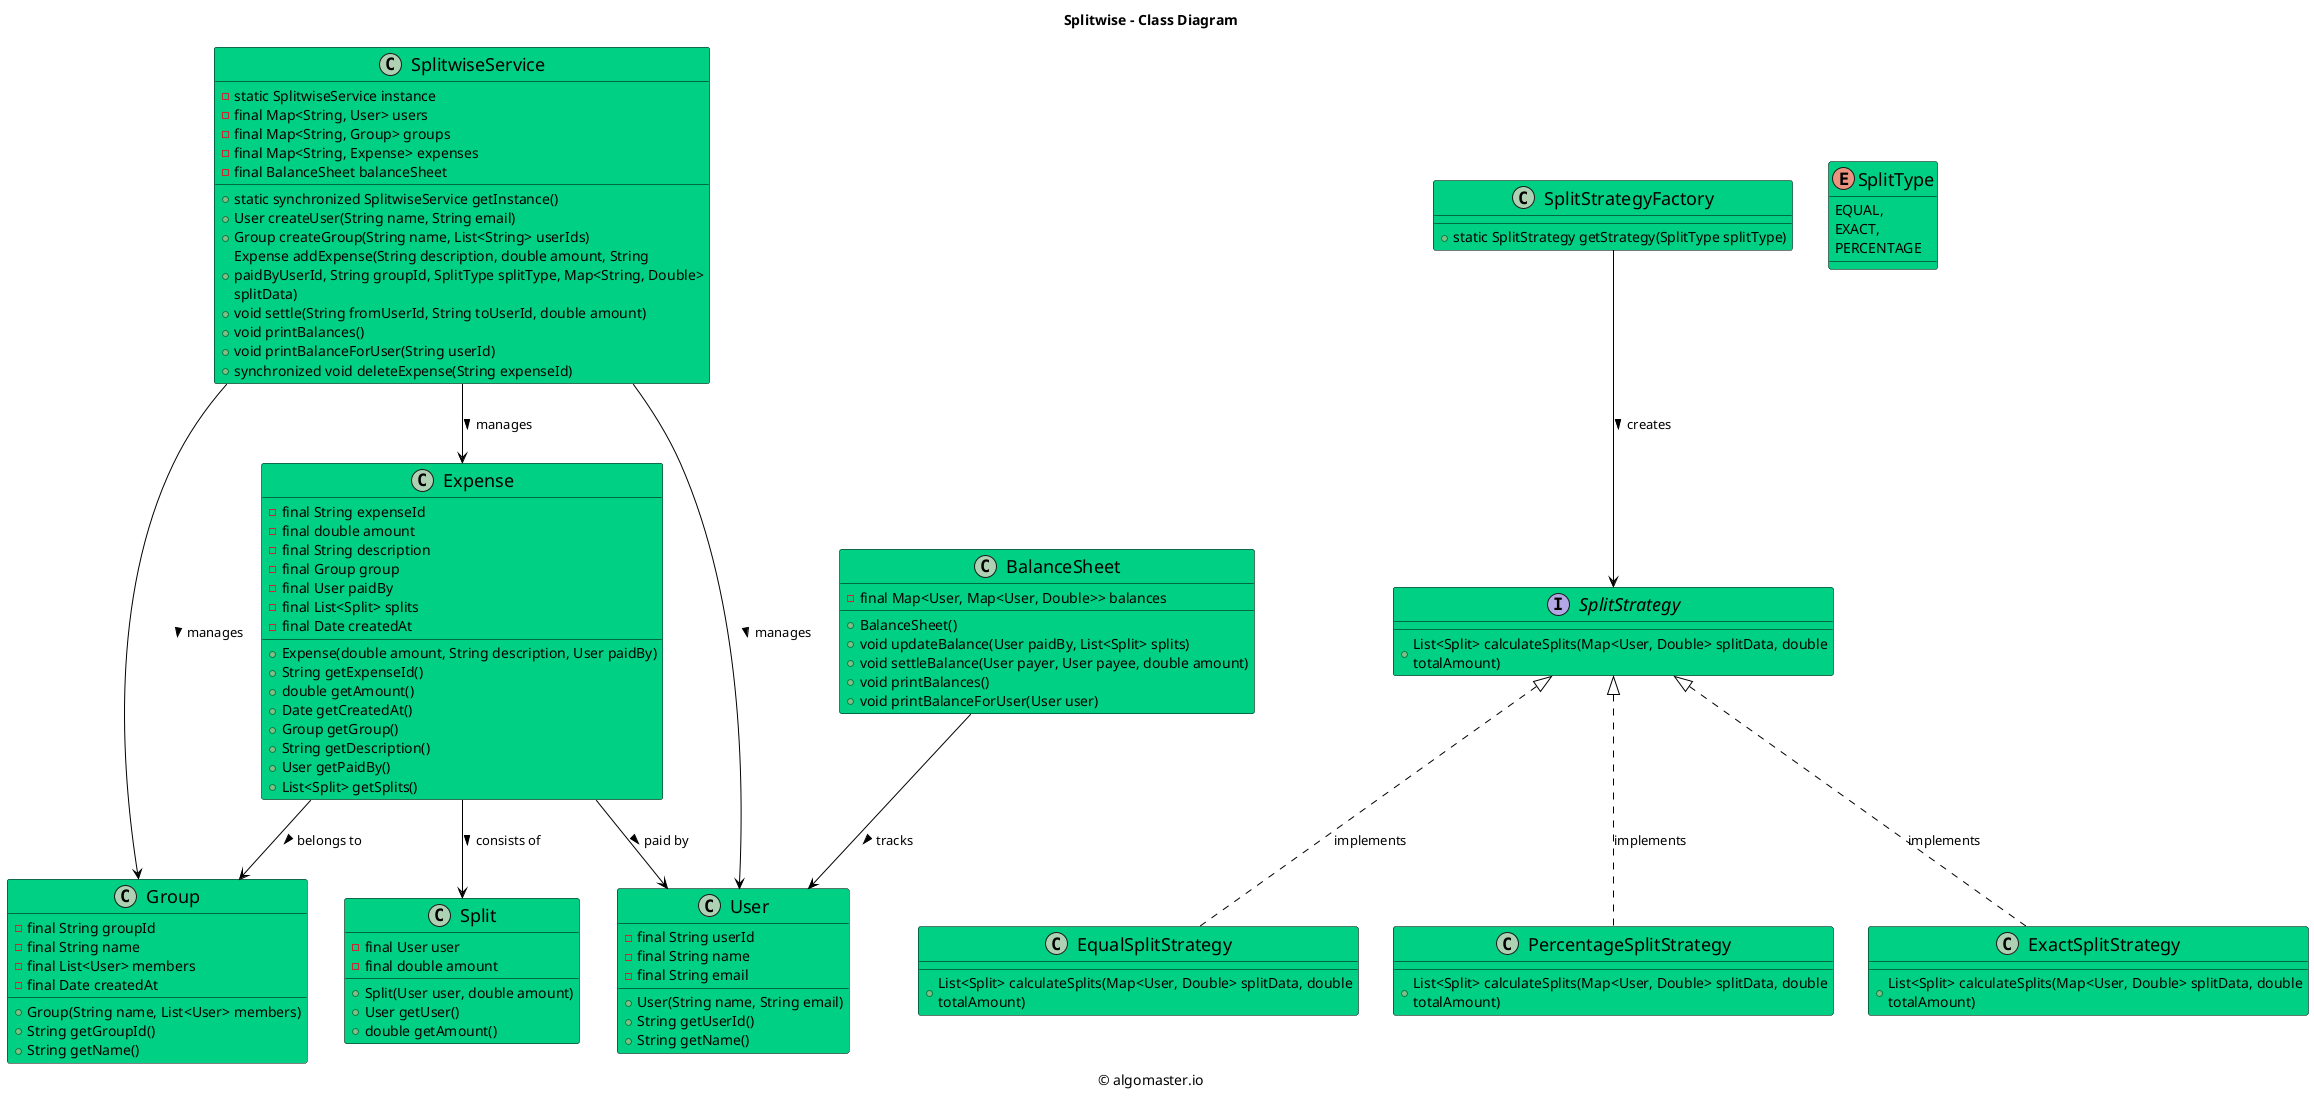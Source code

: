 ```plantuml
@startuml

title Splitwise - Class Diagram

caption © algomaster.io

skinparam backgroundColor white
skinparam wrapWidth 500

skinparam class {
  BackgroundColor #00D084
  BorderColor black
  ArrowColor black
  FontSize 18
}

class Expense {
    - final String expenseId
    - final double amount
    - final String description
    - final Group group
    - final User paidBy
    - final List<Split> splits
    - final Date createdAt
    + Expense(double amount, String description, User paidBy)
    + String getExpenseId()
    + double getAmount()
    + Date getCreatedAt()
    + Group getGroup()
    + String getDescription()
    + User getPaidBy()
    + List<Split> getSplits()
}

class Group {
    - final String groupId
    - final String name
    - final List<User> members
    - final Date createdAt
    + Group(String name, List<User> members)
    + String getGroupId()
    + String getName()
}

class Split {
    - final User user
    - final double amount
    + Split(User user, double amount)
    + User getUser()
    + double getAmount()
}

class SplitwiseService {
    - static SplitwiseService instance
    - final Map<String, User> users
    - final Map<String, Group> groups
    - final Map<String, Expense> expenses
    - final BalanceSheet balanceSheet
    + static synchronized SplitwiseService getInstance()
    + User createUser(String name, String email)
    + Group createGroup(String name, List<String> userIds)
    + Expense addExpense(String description, double amount, String paidByUserId, String groupId, SplitType splitType, Map<String, Double> splitData)
    + void settle(String fromUserId, String toUserId, double amount)
    + void printBalances()
    + void printBalanceForUser(String userId)
    + synchronized void deleteExpense(String expenseId)
}

class User {
    - final String userId
    - final String name
    - final String email
    + User(String name, String email)
    + String getUserId()
    + String getName()
}

class BalanceSheet {
    - final Map<User, Map<User, Double>> balances
    + BalanceSheet()
    + void updateBalance(User paidBy, List<Split> splits)
    + void settleBalance(User payer, User payee, double amount)
    + void printBalances()
    + void printBalanceForUser(User user)
}

interface SplitStrategy {
    + List<Split> calculateSplits(Map<User, Double> splitData, double totalAmount)
}

class EqualSplitStrategy {
    + List<Split> calculateSplits(Map<User, Double> splitData, double totalAmount)
}

class PercentageSplitStrategy {
    + List<Split> calculateSplits(Map<User, Double> splitData, double totalAmount)
}

class ExactSplitStrategy {
    + List<Split> calculateSplits(Map<User, Double> splitData, double totalAmount)
}

class SplitStrategyFactory {
    + static SplitStrategy getStrategy(SplitType splitType)
}

enum SplitType {
    EQUAL,
    EXACT,
    PERCENTAGE
}

Expense --> Group: belongs to >
Expense --> User: paid by >
Expense --> Split: consists of >
SplitwiseService --> User: manages >
SplitwiseService --> Group: manages >
SplitwiseService --> Expense: manages >
BalanceSheet --> User: tracks >
SplitStrategyFactory --> SplitStrategy: creates >

SplitStrategy <|.. EqualSplitStrategy: implements
SplitStrategy <|.. PercentageSplitStrategy: implements
SplitStrategy <|.. ExactSplitStrategy: implements

@enduml
```